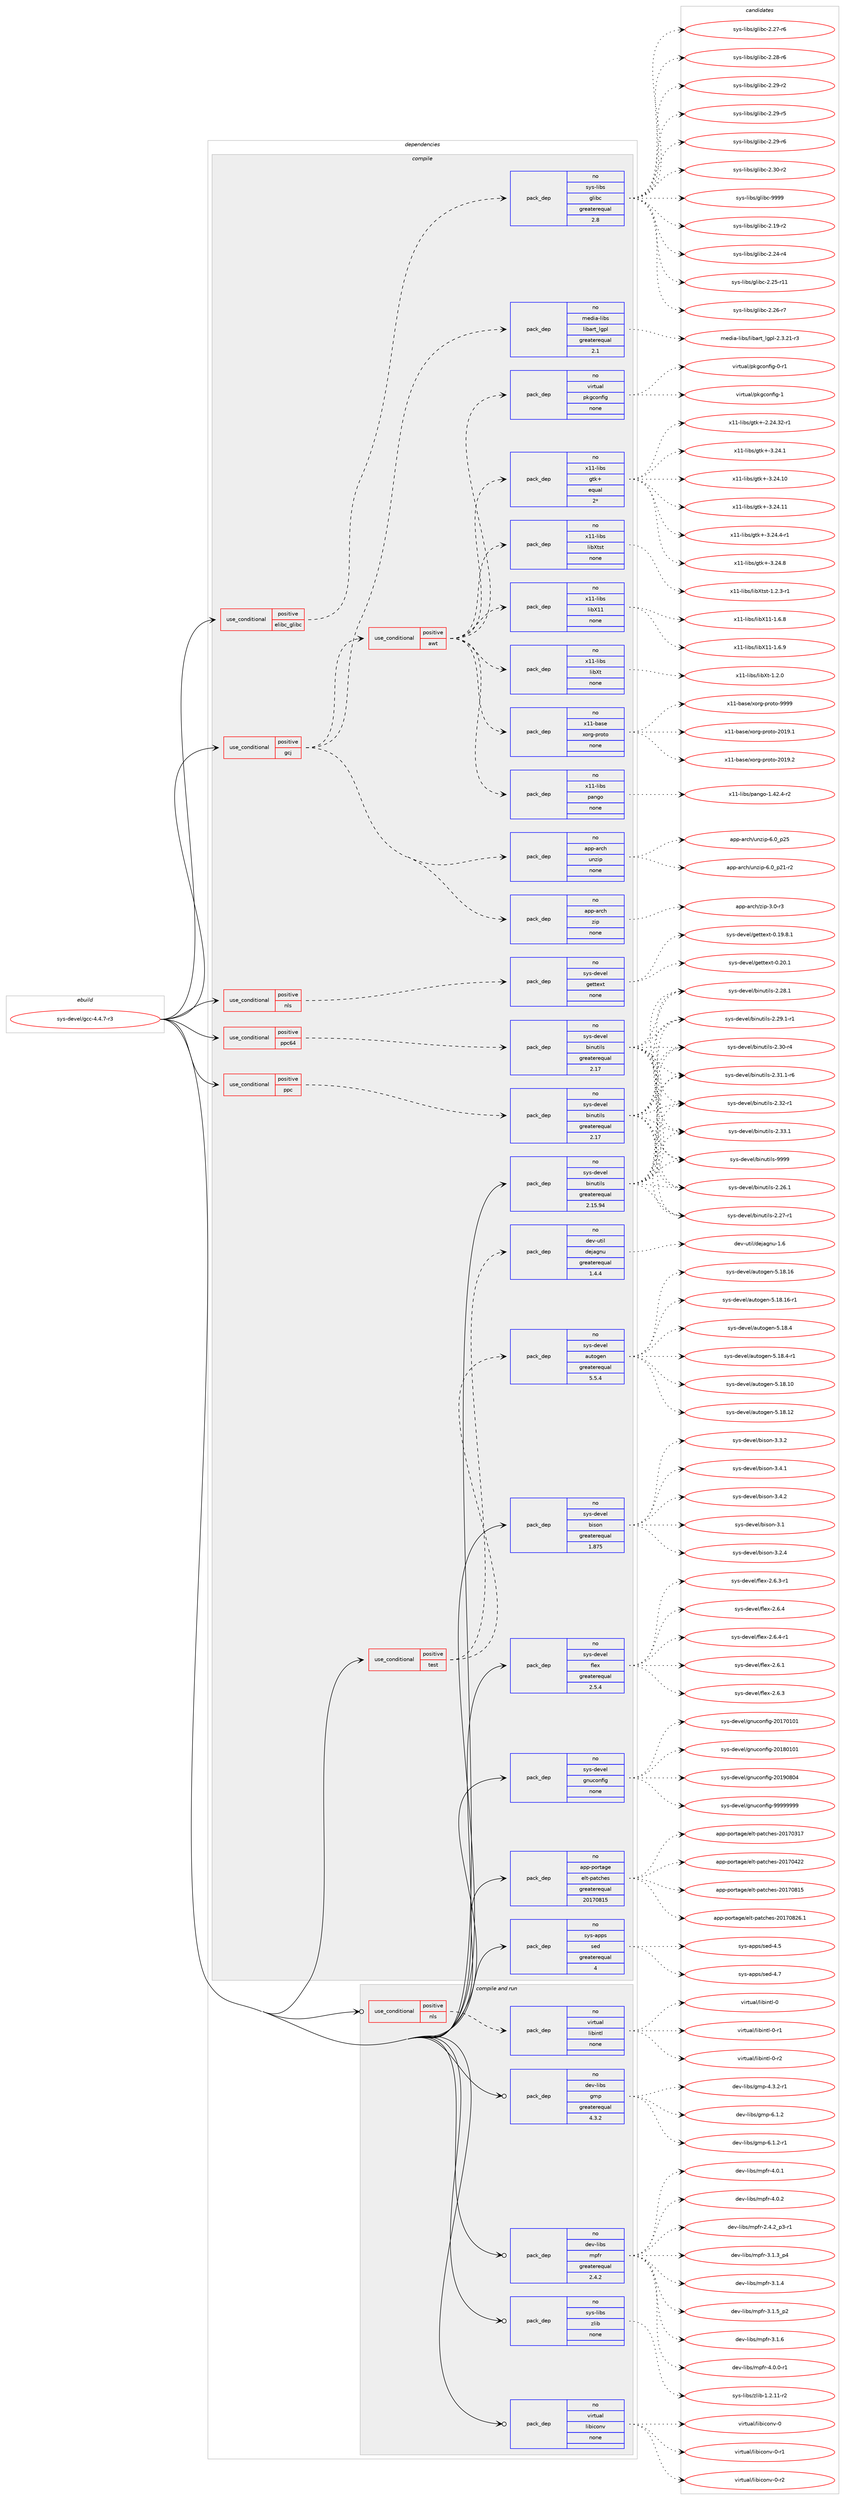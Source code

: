 digraph prolog {

# *************
# Graph options
# *************

newrank=true;
concentrate=true;
compound=true;
graph [rankdir=LR,fontname=Helvetica,fontsize=10,ranksep=1.5];#, ranksep=2.5, nodesep=0.2];
edge  [arrowhead=vee];
node  [fontname=Helvetica,fontsize=10];

# **********
# The ebuild
# **********

subgraph cluster_leftcol {
color=gray;
rank=same;
label=<<i>ebuild</i>>;
id [label="sys-devel/gcc-4.4.7-r3", color=red, width=4, href="../sys-devel/gcc-4.4.7-r3.svg"];
}

# ****************
# The dependencies
# ****************

subgraph cluster_midcol {
color=gray;
label=<<i>dependencies</i>>;
subgraph cluster_compile {
fillcolor="#eeeeee";
style=filled;
label=<<i>compile</i>>;
subgraph cond213757 {
dependency889103 [label=<<TABLE BORDER="0" CELLBORDER="1" CELLSPACING="0" CELLPADDING="4"><TR><TD ROWSPAN="3" CELLPADDING="10">use_conditional</TD></TR><TR><TD>positive</TD></TR><TR><TD>elibc_glibc</TD></TR></TABLE>>, shape=none, color=red];
subgraph pack659785 {
dependency889104 [label=<<TABLE BORDER="0" CELLBORDER="1" CELLSPACING="0" CELLPADDING="4" WIDTH="220"><TR><TD ROWSPAN="6" CELLPADDING="30">pack_dep</TD></TR><TR><TD WIDTH="110">no</TD></TR><TR><TD>sys-libs</TD></TR><TR><TD>glibc</TD></TR><TR><TD>greaterequal</TD></TR><TR><TD>2.8</TD></TR></TABLE>>, shape=none, color=blue];
}
dependency889103:e -> dependency889104:w [weight=20,style="dashed",arrowhead="vee"];
}
id:e -> dependency889103:w [weight=20,style="solid",arrowhead="vee"];
subgraph cond213758 {
dependency889105 [label=<<TABLE BORDER="0" CELLBORDER="1" CELLSPACING="0" CELLPADDING="4"><TR><TD ROWSPAN="3" CELLPADDING="10">use_conditional</TD></TR><TR><TD>positive</TD></TR><TR><TD>gcj</TD></TR></TABLE>>, shape=none, color=red];
subgraph cond213759 {
dependency889106 [label=<<TABLE BORDER="0" CELLBORDER="1" CELLSPACING="0" CELLPADDING="4"><TR><TD ROWSPAN="3" CELLPADDING="10">use_conditional</TD></TR><TR><TD>positive</TD></TR><TR><TD>awt</TD></TR></TABLE>>, shape=none, color=red];
subgraph pack659786 {
dependency889107 [label=<<TABLE BORDER="0" CELLBORDER="1" CELLSPACING="0" CELLPADDING="4" WIDTH="220"><TR><TD ROWSPAN="6" CELLPADDING="30">pack_dep</TD></TR><TR><TD WIDTH="110">no</TD></TR><TR><TD>x11-base</TD></TR><TR><TD>xorg-proto</TD></TR><TR><TD>none</TD></TR><TR><TD></TD></TR></TABLE>>, shape=none, color=blue];
}
dependency889106:e -> dependency889107:w [weight=20,style="dashed",arrowhead="vee"];
subgraph pack659787 {
dependency889108 [label=<<TABLE BORDER="0" CELLBORDER="1" CELLSPACING="0" CELLPADDING="4" WIDTH="220"><TR><TD ROWSPAN="6" CELLPADDING="30">pack_dep</TD></TR><TR><TD WIDTH="110">no</TD></TR><TR><TD>x11-libs</TD></TR><TR><TD>libXt</TD></TR><TR><TD>none</TD></TR><TR><TD></TD></TR></TABLE>>, shape=none, color=blue];
}
dependency889106:e -> dependency889108:w [weight=20,style="dashed",arrowhead="vee"];
subgraph pack659788 {
dependency889109 [label=<<TABLE BORDER="0" CELLBORDER="1" CELLSPACING="0" CELLPADDING="4" WIDTH="220"><TR><TD ROWSPAN="6" CELLPADDING="30">pack_dep</TD></TR><TR><TD WIDTH="110">no</TD></TR><TR><TD>x11-libs</TD></TR><TR><TD>libX11</TD></TR><TR><TD>none</TD></TR><TR><TD></TD></TR></TABLE>>, shape=none, color=blue];
}
dependency889106:e -> dependency889109:w [weight=20,style="dashed",arrowhead="vee"];
subgraph pack659789 {
dependency889110 [label=<<TABLE BORDER="0" CELLBORDER="1" CELLSPACING="0" CELLPADDING="4" WIDTH="220"><TR><TD ROWSPAN="6" CELLPADDING="30">pack_dep</TD></TR><TR><TD WIDTH="110">no</TD></TR><TR><TD>x11-libs</TD></TR><TR><TD>libXtst</TD></TR><TR><TD>none</TD></TR><TR><TD></TD></TR></TABLE>>, shape=none, color=blue];
}
dependency889106:e -> dependency889110:w [weight=20,style="dashed",arrowhead="vee"];
subgraph pack659790 {
dependency889111 [label=<<TABLE BORDER="0" CELLBORDER="1" CELLSPACING="0" CELLPADDING="4" WIDTH="220"><TR><TD ROWSPAN="6" CELLPADDING="30">pack_dep</TD></TR><TR><TD WIDTH="110">no</TD></TR><TR><TD>x11-libs</TD></TR><TR><TD>gtk+</TD></TR><TR><TD>equal</TD></TR><TR><TD>2*</TD></TR></TABLE>>, shape=none, color=blue];
}
dependency889106:e -> dependency889111:w [weight=20,style="dashed",arrowhead="vee"];
subgraph pack659791 {
dependency889112 [label=<<TABLE BORDER="0" CELLBORDER="1" CELLSPACING="0" CELLPADDING="4" WIDTH="220"><TR><TD ROWSPAN="6" CELLPADDING="30">pack_dep</TD></TR><TR><TD WIDTH="110">no</TD></TR><TR><TD>virtual</TD></TR><TR><TD>pkgconfig</TD></TR><TR><TD>none</TD></TR><TR><TD></TD></TR></TABLE>>, shape=none, color=blue];
}
dependency889106:e -> dependency889112:w [weight=20,style="dashed",arrowhead="vee"];
subgraph pack659792 {
dependency889113 [label=<<TABLE BORDER="0" CELLBORDER="1" CELLSPACING="0" CELLPADDING="4" WIDTH="220"><TR><TD ROWSPAN="6" CELLPADDING="30">pack_dep</TD></TR><TR><TD WIDTH="110">no</TD></TR><TR><TD>x11-libs</TD></TR><TR><TD>pango</TD></TR><TR><TD>none</TD></TR><TR><TD></TD></TR></TABLE>>, shape=none, color=blue];
}
dependency889106:e -> dependency889113:w [weight=20,style="dashed",arrowhead="vee"];
}
dependency889105:e -> dependency889106:w [weight=20,style="dashed",arrowhead="vee"];
subgraph pack659793 {
dependency889114 [label=<<TABLE BORDER="0" CELLBORDER="1" CELLSPACING="0" CELLPADDING="4" WIDTH="220"><TR><TD ROWSPAN="6" CELLPADDING="30">pack_dep</TD></TR><TR><TD WIDTH="110">no</TD></TR><TR><TD>media-libs</TD></TR><TR><TD>libart_lgpl</TD></TR><TR><TD>greaterequal</TD></TR><TR><TD>2.1</TD></TR></TABLE>>, shape=none, color=blue];
}
dependency889105:e -> dependency889114:w [weight=20,style="dashed",arrowhead="vee"];
subgraph pack659794 {
dependency889115 [label=<<TABLE BORDER="0" CELLBORDER="1" CELLSPACING="0" CELLPADDING="4" WIDTH="220"><TR><TD ROWSPAN="6" CELLPADDING="30">pack_dep</TD></TR><TR><TD WIDTH="110">no</TD></TR><TR><TD>app-arch</TD></TR><TR><TD>zip</TD></TR><TR><TD>none</TD></TR><TR><TD></TD></TR></TABLE>>, shape=none, color=blue];
}
dependency889105:e -> dependency889115:w [weight=20,style="dashed",arrowhead="vee"];
subgraph pack659795 {
dependency889116 [label=<<TABLE BORDER="0" CELLBORDER="1" CELLSPACING="0" CELLPADDING="4" WIDTH="220"><TR><TD ROWSPAN="6" CELLPADDING="30">pack_dep</TD></TR><TR><TD WIDTH="110">no</TD></TR><TR><TD>app-arch</TD></TR><TR><TD>unzip</TD></TR><TR><TD>none</TD></TR><TR><TD></TD></TR></TABLE>>, shape=none, color=blue];
}
dependency889105:e -> dependency889116:w [weight=20,style="dashed",arrowhead="vee"];
}
id:e -> dependency889105:w [weight=20,style="solid",arrowhead="vee"];
subgraph cond213760 {
dependency889117 [label=<<TABLE BORDER="0" CELLBORDER="1" CELLSPACING="0" CELLPADDING="4"><TR><TD ROWSPAN="3" CELLPADDING="10">use_conditional</TD></TR><TR><TD>positive</TD></TR><TR><TD>nls</TD></TR></TABLE>>, shape=none, color=red];
subgraph pack659796 {
dependency889118 [label=<<TABLE BORDER="0" CELLBORDER="1" CELLSPACING="0" CELLPADDING="4" WIDTH="220"><TR><TD ROWSPAN="6" CELLPADDING="30">pack_dep</TD></TR><TR><TD WIDTH="110">no</TD></TR><TR><TD>sys-devel</TD></TR><TR><TD>gettext</TD></TR><TR><TD>none</TD></TR><TR><TD></TD></TR></TABLE>>, shape=none, color=blue];
}
dependency889117:e -> dependency889118:w [weight=20,style="dashed",arrowhead="vee"];
}
id:e -> dependency889117:w [weight=20,style="solid",arrowhead="vee"];
subgraph cond213761 {
dependency889119 [label=<<TABLE BORDER="0" CELLBORDER="1" CELLSPACING="0" CELLPADDING="4"><TR><TD ROWSPAN="3" CELLPADDING="10">use_conditional</TD></TR><TR><TD>positive</TD></TR><TR><TD>ppc</TD></TR></TABLE>>, shape=none, color=red];
subgraph pack659797 {
dependency889120 [label=<<TABLE BORDER="0" CELLBORDER="1" CELLSPACING="0" CELLPADDING="4" WIDTH="220"><TR><TD ROWSPAN="6" CELLPADDING="30">pack_dep</TD></TR><TR><TD WIDTH="110">no</TD></TR><TR><TD>sys-devel</TD></TR><TR><TD>binutils</TD></TR><TR><TD>greaterequal</TD></TR><TR><TD>2.17</TD></TR></TABLE>>, shape=none, color=blue];
}
dependency889119:e -> dependency889120:w [weight=20,style="dashed",arrowhead="vee"];
}
id:e -> dependency889119:w [weight=20,style="solid",arrowhead="vee"];
subgraph cond213762 {
dependency889121 [label=<<TABLE BORDER="0" CELLBORDER="1" CELLSPACING="0" CELLPADDING="4"><TR><TD ROWSPAN="3" CELLPADDING="10">use_conditional</TD></TR><TR><TD>positive</TD></TR><TR><TD>ppc64</TD></TR></TABLE>>, shape=none, color=red];
subgraph pack659798 {
dependency889122 [label=<<TABLE BORDER="0" CELLBORDER="1" CELLSPACING="0" CELLPADDING="4" WIDTH="220"><TR><TD ROWSPAN="6" CELLPADDING="30">pack_dep</TD></TR><TR><TD WIDTH="110">no</TD></TR><TR><TD>sys-devel</TD></TR><TR><TD>binutils</TD></TR><TR><TD>greaterequal</TD></TR><TR><TD>2.17</TD></TR></TABLE>>, shape=none, color=blue];
}
dependency889121:e -> dependency889122:w [weight=20,style="dashed",arrowhead="vee"];
}
id:e -> dependency889121:w [weight=20,style="solid",arrowhead="vee"];
subgraph cond213763 {
dependency889123 [label=<<TABLE BORDER="0" CELLBORDER="1" CELLSPACING="0" CELLPADDING="4"><TR><TD ROWSPAN="3" CELLPADDING="10">use_conditional</TD></TR><TR><TD>positive</TD></TR><TR><TD>test</TD></TR></TABLE>>, shape=none, color=red];
subgraph pack659799 {
dependency889124 [label=<<TABLE BORDER="0" CELLBORDER="1" CELLSPACING="0" CELLPADDING="4" WIDTH="220"><TR><TD ROWSPAN="6" CELLPADDING="30">pack_dep</TD></TR><TR><TD WIDTH="110">no</TD></TR><TR><TD>dev-util</TD></TR><TR><TD>dejagnu</TD></TR><TR><TD>greaterequal</TD></TR><TR><TD>1.4.4</TD></TR></TABLE>>, shape=none, color=blue];
}
dependency889123:e -> dependency889124:w [weight=20,style="dashed",arrowhead="vee"];
subgraph pack659800 {
dependency889125 [label=<<TABLE BORDER="0" CELLBORDER="1" CELLSPACING="0" CELLPADDING="4" WIDTH="220"><TR><TD ROWSPAN="6" CELLPADDING="30">pack_dep</TD></TR><TR><TD WIDTH="110">no</TD></TR><TR><TD>sys-devel</TD></TR><TR><TD>autogen</TD></TR><TR><TD>greaterequal</TD></TR><TR><TD>5.5.4</TD></TR></TABLE>>, shape=none, color=blue];
}
dependency889123:e -> dependency889125:w [weight=20,style="dashed",arrowhead="vee"];
}
id:e -> dependency889123:w [weight=20,style="solid",arrowhead="vee"];
subgraph pack659801 {
dependency889126 [label=<<TABLE BORDER="0" CELLBORDER="1" CELLSPACING="0" CELLPADDING="4" WIDTH="220"><TR><TD ROWSPAN="6" CELLPADDING="30">pack_dep</TD></TR><TR><TD WIDTH="110">no</TD></TR><TR><TD>app-portage</TD></TR><TR><TD>elt-patches</TD></TR><TR><TD>greaterequal</TD></TR><TR><TD>20170815</TD></TR></TABLE>>, shape=none, color=blue];
}
id:e -> dependency889126:w [weight=20,style="solid",arrowhead="vee"];
subgraph pack659802 {
dependency889127 [label=<<TABLE BORDER="0" CELLBORDER="1" CELLSPACING="0" CELLPADDING="4" WIDTH="220"><TR><TD ROWSPAN="6" CELLPADDING="30">pack_dep</TD></TR><TR><TD WIDTH="110">no</TD></TR><TR><TD>sys-apps</TD></TR><TR><TD>sed</TD></TR><TR><TD>greaterequal</TD></TR><TR><TD>4</TD></TR></TABLE>>, shape=none, color=blue];
}
id:e -> dependency889127:w [weight=20,style="solid",arrowhead="vee"];
subgraph pack659803 {
dependency889128 [label=<<TABLE BORDER="0" CELLBORDER="1" CELLSPACING="0" CELLPADDING="4" WIDTH="220"><TR><TD ROWSPAN="6" CELLPADDING="30">pack_dep</TD></TR><TR><TD WIDTH="110">no</TD></TR><TR><TD>sys-devel</TD></TR><TR><TD>binutils</TD></TR><TR><TD>greaterequal</TD></TR><TR><TD>2.15.94</TD></TR></TABLE>>, shape=none, color=blue];
}
id:e -> dependency889128:w [weight=20,style="solid",arrowhead="vee"];
subgraph pack659804 {
dependency889129 [label=<<TABLE BORDER="0" CELLBORDER="1" CELLSPACING="0" CELLPADDING="4" WIDTH="220"><TR><TD ROWSPAN="6" CELLPADDING="30">pack_dep</TD></TR><TR><TD WIDTH="110">no</TD></TR><TR><TD>sys-devel</TD></TR><TR><TD>bison</TD></TR><TR><TD>greaterequal</TD></TR><TR><TD>1.875</TD></TR></TABLE>>, shape=none, color=blue];
}
id:e -> dependency889129:w [weight=20,style="solid",arrowhead="vee"];
subgraph pack659805 {
dependency889130 [label=<<TABLE BORDER="0" CELLBORDER="1" CELLSPACING="0" CELLPADDING="4" WIDTH="220"><TR><TD ROWSPAN="6" CELLPADDING="30">pack_dep</TD></TR><TR><TD WIDTH="110">no</TD></TR><TR><TD>sys-devel</TD></TR><TR><TD>flex</TD></TR><TR><TD>greaterequal</TD></TR><TR><TD>2.5.4</TD></TR></TABLE>>, shape=none, color=blue];
}
id:e -> dependency889130:w [weight=20,style="solid",arrowhead="vee"];
subgraph pack659806 {
dependency889131 [label=<<TABLE BORDER="0" CELLBORDER="1" CELLSPACING="0" CELLPADDING="4" WIDTH="220"><TR><TD ROWSPAN="6" CELLPADDING="30">pack_dep</TD></TR><TR><TD WIDTH="110">no</TD></TR><TR><TD>sys-devel</TD></TR><TR><TD>gnuconfig</TD></TR><TR><TD>none</TD></TR><TR><TD></TD></TR></TABLE>>, shape=none, color=blue];
}
id:e -> dependency889131:w [weight=20,style="solid",arrowhead="vee"];
}
subgraph cluster_compileandrun {
fillcolor="#eeeeee";
style=filled;
label=<<i>compile and run</i>>;
subgraph cond213764 {
dependency889132 [label=<<TABLE BORDER="0" CELLBORDER="1" CELLSPACING="0" CELLPADDING="4"><TR><TD ROWSPAN="3" CELLPADDING="10">use_conditional</TD></TR><TR><TD>positive</TD></TR><TR><TD>nls</TD></TR></TABLE>>, shape=none, color=red];
subgraph pack659807 {
dependency889133 [label=<<TABLE BORDER="0" CELLBORDER="1" CELLSPACING="0" CELLPADDING="4" WIDTH="220"><TR><TD ROWSPAN="6" CELLPADDING="30">pack_dep</TD></TR><TR><TD WIDTH="110">no</TD></TR><TR><TD>virtual</TD></TR><TR><TD>libintl</TD></TR><TR><TD>none</TD></TR><TR><TD></TD></TR></TABLE>>, shape=none, color=blue];
}
dependency889132:e -> dependency889133:w [weight=20,style="dashed",arrowhead="vee"];
}
id:e -> dependency889132:w [weight=20,style="solid",arrowhead="odotvee"];
subgraph pack659808 {
dependency889134 [label=<<TABLE BORDER="0" CELLBORDER="1" CELLSPACING="0" CELLPADDING="4" WIDTH="220"><TR><TD ROWSPAN="6" CELLPADDING="30">pack_dep</TD></TR><TR><TD WIDTH="110">no</TD></TR><TR><TD>dev-libs</TD></TR><TR><TD>gmp</TD></TR><TR><TD>greaterequal</TD></TR><TR><TD>4.3.2</TD></TR></TABLE>>, shape=none, color=blue];
}
id:e -> dependency889134:w [weight=20,style="solid",arrowhead="odotvee"];
subgraph pack659809 {
dependency889135 [label=<<TABLE BORDER="0" CELLBORDER="1" CELLSPACING="0" CELLPADDING="4" WIDTH="220"><TR><TD ROWSPAN="6" CELLPADDING="30">pack_dep</TD></TR><TR><TD WIDTH="110">no</TD></TR><TR><TD>dev-libs</TD></TR><TR><TD>mpfr</TD></TR><TR><TD>greaterequal</TD></TR><TR><TD>2.4.2</TD></TR></TABLE>>, shape=none, color=blue];
}
id:e -> dependency889135:w [weight=20,style="solid",arrowhead="odotvee"];
subgraph pack659810 {
dependency889136 [label=<<TABLE BORDER="0" CELLBORDER="1" CELLSPACING="0" CELLPADDING="4" WIDTH="220"><TR><TD ROWSPAN="6" CELLPADDING="30">pack_dep</TD></TR><TR><TD WIDTH="110">no</TD></TR><TR><TD>sys-libs</TD></TR><TR><TD>zlib</TD></TR><TR><TD>none</TD></TR><TR><TD></TD></TR></TABLE>>, shape=none, color=blue];
}
id:e -> dependency889136:w [weight=20,style="solid",arrowhead="odotvee"];
subgraph pack659811 {
dependency889137 [label=<<TABLE BORDER="0" CELLBORDER="1" CELLSPACING="0" CELLPADDING="4" WIDTH="220"><TR><TD ROWSPAN="6" CELLPADDING="30">pack_dep</TD></TR><TR><TD WIDTH="110">no</TD></TR><TR><TD>virtual</TD></TR><TR><TD>libiconv</TD></TR><TR><TD>none</TD></TR><TR><TD></TD></TR></TABLE>>, shape=none, color=blue];
}
id:e -> dependency889137:w [weight=20,style="solid",arrowhead="odotvee"];
}
subgraph cluster_run {
fillcolor="#eeeeee";
style=filled;
label=<<i>run</i>>;
}
}

# **************
# The candidates
# **************

subgraph cluster_choices {
rank=same;
color=gray;
label=<<i>candidates</i>>;

subgraph choice659785 {
color=black;
nodesep=1;
choice115121115451081059811547103108105989945504649574511450 [label="sys-libs/glibc-2.19-r2", color=red, width=4,href="../sys-libs/glibc-2.19-r2.svg"];
choice115121115451081059811547103108105989945504650524511452 [label="sys-libs/glibc-2.24-r4", color=red, width=4,href="../sys-libs/glibc-2.24-r4.svg"];
choice11512111545108105981154710310810598994550465053451144949 [label="sys-libs/glibc-2.25-r11", color=red, width=4,href="../sys-libs/glibc-2.25-r11.svg"];
choice115121115451081059811547103108105989945504650544511455 [label="sys-libs/glibc-2.26-r7", color=red, width=4,href="../sys-libs/glibc-2.26-r7.svg"];
choice115121115451081059811547103108105989945504650554511454 [label="sys-libs/glibc-2.27-r6", color=red, width=4,href="../sys-libs/glibc-2.27-r6.svg"];
choice115121115451081059811547103108105989945504650564511454 [label="sys-libs/glibc-2.28-r6", color=red, width=4,href="../sys-libs/glibc-2.28-r6.svg"];
choice115121115451081059811547103108105989945504650574511450 [label="sys-libs/glibc-2.29-r2", color=red, width=4,href="../sys-libs/glibc-2.29-r2.svg"];
choice115121115451081059811547103108105989945504650574511453 [label="sys-libs/glibc-2.29-r5", color=red, width=4,href="../sys-libs/glibc-2.29-r5.svg"];
choice115121115451081059811547103108105989945504650574511454 [label="sys-libs/glibc-2.29-r6", color=red, width=4,href="../sys-libs/glibc-2.29-r6.svg"];
choice115121115451081059811547103108105989945504651484511450 [label="sys-libs/glibc-2.30-r2", color=red, width=4,href="../sys-libs/glibc-2.30-r2.svg"];
choice11512111545108105981154710310810598994557575757 [label="sys-libs/glibc-9999", color=red, width=4,href="../sys-libs/glibc-9999.svg"];
dependency889104:e -> choice115121115451081059811547103108105989945504649574511450:w [style=dotted,weight="100"];
dependency889104:e -> choice115121115451081059811547103108105989945504650524511452:w [style=dotted,weight="100"];
dependency889104:e -> choice11512111545108105981154710310810598994550465053451144949:w [style=dotted,weight="100"];
dependency889104:e -> choice115121115451081059811547103108105989945504650544511455:w [style=dotted,weight="100"];
dependency889104:e -> choice115121115451081059811547103108105989945504650554511454:w [style=dotted,weight="100"];
dependency889104:e -> choice115121115451081059811547103108105989945504650564511454:w [style=dotted,weight="100"];
dependency889104:e -> choice115121115451081059811547103108105989945504650574511450:w [style=dotted,weight="100"];
dependency889104:e -> choice115121115451081059811547103108105989945504650574511453:w [style=dotted,weight="100"];
dependency889104:e -> choice115121115451081059811547103108105989945504650574511454:w [style=dotted,weight="100"];
dependency889104:e -> choice115121115451081059811547103108105989945504651484511450:w [style=dotted,weight="100"];
dependency889104:e -> choice11512111545108105981154710310810598994557575757:w [style=dotted,weight="100"];
}
subgraph choice659786 {
color=black;
nodesep=1;
choice1204949459897115101471201111141034511211411111611145504849574649 [label="x11-base/xorg-proto-2019.1", color=red, width=4,href="../x11-base/xorg-proto-2019.1.svg"];
choice1204949459897115101471201111141034511211411111611145504849574650 [label="x11-base/xorg-proto-2019.2", color=red, width=4,href="../x11-base/xorg-proto-2019.2.svg"];
choice120494945989711510147120111114103451121141111161114557575757 [label="x11-base/xorg-proto-9999", color=red, width=4,href="../x11-base/xorg-proto-9999.svg"];
dependency889107:e -> choice1204949459897115101471201111141034511211411111611145504849574649:w [style=dotted,weight="100"];
dependency889107:e -> choice1204949459897115101471201111141034511211411111611145504849574650:w [style=dotted,weight="100"];
dependency889107:e -> choice120494945989711510147120111114103451121141111161114557575757:w [style=dotted,weight="100"];
}
subgraph choice659787 {
color=black;
nodesep=1;
choice12049494510810598115471081059888116454946504648 [label="x11-libs/libXt-1.2.0", color=red, width=4,href="../x11-libs/libXt-1.2.0.svg"];
dependency889108:e -> choice12049494510810598115471081059888116454946504648:w [style=dotted,weight="100"];
}
subgraph choice659788 {
color=black;
nodesep=1;
choice120494945108105981154710810598884949454946544656 [label="x11-libs/libX11-1.6.8", color=red, width=4,href="../x11-libs/libX11-1.6.8.svg"];
choice120494945108105981154710810598884949454946544657 [label="x11-libs/libX11-1.6.9", color=red, width=4,href="../x11-libs/libX11-1.6.9.svg"];
dependency889109:e -> choice120494945108105981154710810598884949454946544656:w [style=dotted,weight="100"];
dependency889109:e -> choice120494945108105981154710810598884949454946544657:w [style=dotted,weight="100"];
}
subgraph choice659789 {
color=black;
nodesep=1;
choice120494945108105981154710810598881161151164549465046514511449 [label="x11-libs/libXtst-1.2.3-r1", color=red, width=4,href="../x11-libs/libXtst-1.2.3-r1.svg"];
dependency889110:e -> choice120494945108105981154710810598881161151164549465046514511449:w [style=dotted,weight="100"];
}
subgraph choice659790 {
color=black;
nodesep=1;
choice12049494510810598115471031161074345504650524651504511449 [label="x11-libs/gtk+-2.24.32-r1", color=red, width=4,href="../x11-libs/gtk+-2.24.32-r1.svg"];
choice12049494510810598115471031161074345514650524649 [label="x11-libs/gtk+-3.24.1", color=red, width=4,href="../x11-libs/gtk+-3.24.1.svg"];
choice1204949451081059811547103116107434551465052464948 [label="x11-libs/gtk+-3.24.10", color=red, width=4,href="../x11-libs/gtk+-3.24.10.svg"];
choice1204949451081059811547103116107434551465052464949 [label="x11-libs/gtk+-3.24.11", color=red, width=4,href="../x11-libs/gtk+-3.24.11.svg"];
choice120494945108105981154710311610743455146505246524511449 [label="x11-libs/gtk+-3.24.4-r1", color=red, width=4,href="../x11-libs/gtk+-3.24.4-r1.svg"];
choice12049494510810598115471031161074345514650524656 [label="x11-libs/gtk+-3.24.8", color=red, width=4,href="../x11-libs/gtk+-3.24.8.svg"];
dependency889111:e -> choice12049494510810598115471031161074345504650524651504511449:w [style=dotted,weight="100"];
dependency889111:e -> choice12049494510810598115471031161074345514650524649:w [style=dotted,weight="100"];
dependency889111:e -> choice1204949451081059811547103116107434551465052464948:w [style=dotted,weight="100"];
dependency889111:e -> choice1204949451081059811547103116107434551465052464949:w [style=dotted,weight="100"];
dependency889111:e -> choice120494945108105981154710311610743455146505246524511449:w [style=dotted,weight="100"];
dependency889111:e -> choice12049494510810598115471031161074345514650524656:w [style=dotted,weight="100"];
}
subgraph choice659791 {
color=black;
nodesep=1;
choice11810511411611797108471121071039911111010210510345484511449 [label="virtual/pkgconfig-0-r1", color=red, width=4,href="../virtual/pkgconfig-0-r1.svg"];
choice1181051141161179710847112107103991111101021051034549 [label="virtual/pkgconfig-1", color=red, width=4,href="../virtual/pkgconfig-1.svg"];
dependency889112:e -> choice11810511411611797108471121071039911111010210510345484511449:w [style=dotted,weight="100"];
dependency889112:e -> choice1181051141161179710847112107103991111101021051034549:w [style=dotted,weight="100"];
}
subgraph choice659792 {
color=black;
nodesep=1;
choice120494945108105981154711297110103111454946525046524511450 [label="x11-libs/pango-1.42.4-r2", color=red, width=4,href="../x11-libs/pango-1.42.4-r2.svg"];
dependency889113:e -> choice120494945108105981154711297110103111454946525046524511450:w [style=dotted,weight="100"];
}
subgraph choice659793 {
color=black;
nodesep=1;
choice10910110010597451081059811547108105989711411695108103112108455046514650494511451 [label="media-libs/libart_lgpl-2.3.21-r3", color=red, width=4,href="../media-libs/libart_lgpl-2.3.21-r3.svg"];
dependency889114:e -> choice10910110010597451081059811547108105989711411695108103112108455046514650494511451:w [style=dotted,weight="100"];
}
subgraph choice659794 {
color=black;
nodesep=1;
choice9711211245971149910447122105112455146484511451 [label="app-arch/zip-3.0-r3", color=red, width=4,href="../app-arch/zip-3.0-r3.svg"];
dependency889115:e -> choice9711211245971149910447122105112455146484511451:w [style=dotted,weight="100"];
}
subgraph choice659795 {
color=black;
nodesep=1;
choice9711211245971149910447117110122105112455446489511250494511450 [label="app-arch/unzip-6.0_p21-r2", color=red, width=4,href="../app-arch/unzip-6.0_p21-r2.svg"];
choice971121124597114991044711711012210511245544648951125053 [label="app-arch/unzip-6.0_p25", color=red, width=4,href="../app-arch/unzip-6.0_p25.svg"];
dependency889116:e -> choice9711211245971149910447117110122105112455446489511250494511450:w [style=dotted,weight="100"];
dependency889116:e -> choice971121124597114991044711711012210511245544648951125053:w [style=dotted,weight="100"];
}
subgraph choice659796 {
color=black;
nodesep=1;
choice1151211154510010111810110847103101116116101120116454846495746564649 [label="sys-devel/gettext-0.19.8.1", color=red, width=4,href="../sys-devel/gettext-0.19.8.1.svg"];
choice115121115451001011181011084710310111611610112011645484650484649 [label="sys-devel/gettext-0.20.1", color=red, width=4,href="../sys-devel/gettext-0.20.1.svg"];
dependency889118:e -> choice1151211154510010111810110847103101116116101120116454846495746564649:w [style=dotted,weight="100"];
dependency889118:e -> choice115121115451001011181011084710310111611610112011645484650484649:w [style=dotted,weight="100"];
}
subgraph choice659797 {
color=black;
nodesep=1;
choice11512111545100101118101108479810511011711610510811545504650544649 [label="sys-devel/binutils-2.26.1", color=red, width=4,href="../sys-devel/binutils-2.26.1.svg"];
choice11512111545100101118101108479810511011711610510811545504650554511449 [label="sys-devel/binutils-2.27-r1", color=red, width=4,href="../sys-devel/binutils-2.27-r1.svg"];
choice11512111545100101118101108479810511011711610510811545504650564649 [label="sys-devel/binutils-2.28.1", color=red, width=4,href="../sys-devel/binutils-2.28.1.svg"];
choice115121115451001011181011084798105110117116105108115455046505746494511449 [label="sys-devel/binutils-2.29.1-r1", color=red, width=4,href="../sys-devel/binutils-2.29.1-r1.svg"];
choice11512111545100101118101108479810511011711610510811545504651484511452 [label="sys-devel/binutils-2.30-r4", color=red, width=4,href="../sys-devel/binutils-2.30-r4.svg"];
choice115121115451001011181011084798105110117116105108115455046514946494511454 [label="sys-devel/binutils-2.31.1-r6", color=red, width=4,href="../sys-devel/binutils-2.31.1-r6.svg"];
choice11512111545100101118101108479810511011711610510811545504651504511449 [label="sys-devel/binutils-2.32-r1", color=red, width=4,href="../sys-devel/binutils-2.32-r1.svg"];
choice11512111545100101118101108479810511011711610510811545504651514649 [label="sys-devel/binutils-2.33.1", color=red, width=4,href="../sys-devel/binutils-2.33.1.svg"];
choice1151211154510010111810110847981051101171161051081154557575757 [label="sys-devel/binutils-9999", color=red, width=4,href="../sys-devel/binutils-9999.svg"];
dependency889120:e -> choice11512111545100101118101108479810511011711610510811545504650544649:w [style=dotted,weight="100"];
dependency889120:e -> choice11512111545100101118101108479810511011711610510811545504650554511449:w [style=dotted,weight="100"];
dependency889120:e -> choice11512111545100101118101108479810511011711610510811545504650564649:w [style=dotted,weight="100"];
dependency889120:e -> choice115121115451001011181011084798105110117116105108115455046505746494511449:w [style=dotted,weight="100"];
dependency889120:e -> choice11512111545100101118101108479810511011711610510811545504651484511452:w [style=dotted,weight="100"];
dependency889120:e -> choice115121115451001011181011084798105110117116105108115455046514946494511454:w [style=dotted,weight="100"];
dependency889120:e -> choice11512111545100101118101108479810511011711610510811545504651504511449:w [style=dotted,weight="100"];
dependency889120:e -> choice11512111545100101118101108479810511011711610510811545504651514649:w [style=dotted,weight="100"];
dependency889120:e -> choice1151211154510010111810110847981051101171161051081154557575757:w [style=dotted,weight="100"];
}
subgraph choice659798 {
color=black;
nodesep=1;
choice11512111545100101118101108479810511011711610510811545504650544649 [label="sys-devel/binutils-2.26.1", color=red, width=4,href="../sys-devel/binutils-2.26.1.svg"];
choice11512111545100101118101108479810511011711610510811545504650554511449 [label="sys-devel/binutils-2.27-r1", color=red, width=4,href="../sys-devel/binutils-2.27-r1.svg"];
choice11512111545100101118101108479810511011711610510811545504650564649 [label="sys-devel/binutils-2.28.1", color=red, width=4,href="../sys-devel/binutils-2.28.1.svg"];
choice115121115451001011181011084798105110117116105108115455046505746494511449 [label="sys-devel/binutils-2.29.1-r1", color=red, width=4,href="../sys-devel/binutils-2.29.1-r1.svg"];
choice11512111545100101118101108479810511011711610510811545504651484511452 [label="sys-devel/binutils-2.30-r4", color=red, width=4,href="../sys-devel/binutils-2.30-r4.svg"];
choice115121115451001011181011084798105110117116105108115455046514946494511454 [label="sys-devel/binutils-2.31.1-r6", color=red, width=4,href="../sys-devel/binutils-2.31.1-r6.svg"];
choice11512111545100101118101108479810511011711610510811545504651504511449 [label="sys-devel/binutils-2.32-r1", color=red, width=4,href="../sys-devel/binutils-2.32-r1.svg"];
choice11512111545100101118101108479810511011711610510811545504651514649 [label="sys-devel/binutils-2.33.1", color=red, width=4,href="../sys-devel/binutils-2.33.1.svg"];
choice1151211154510010111810110847981051101171161051081154557575757 [label="sys-devel/binutils-9999", color=red, width=4,href="../sys-devel/binutils-9999.svg"];
dependency889122:e -> choice11512111545100101118101108479810511011711610510811545504650544649:w [style=dotted,weight="100"];
dependency889122:e -> choice11512111545100101118101108479810511011711610510811545504650554511449:w [style=dotted,weight="100"];
dependency889122:e -> choice11512111545100101118101108479810511011711610510811545504650564649:w [style=dotted,weight="100"];
dependency889122:e -> choice115121115451001011181011084798105110117116105108115455046505746494511449:w [style=dotted,weight="100"];
dependency889122:e -> choice11512111545100101118101108479810511011711610510811545504651484511452:w [style=dotted,weight="100"];
dependency889122:e -> choice115121115451001011181011084798105110117116105108115455046514946494511454:w [style=dotted,weight="100"];
dependency889122:e -> choice11512111545100101118101108479810511011711610510811545504651504511449:w [style=dotted,weight="100"];
dependency889122:e -> choice11512111545100101118101108479810511011711610510811545504651514649:w [style=dotted,weight="100"];
dependency889122:e -> choice1151211154510010111810110847981051101171161051081154557575757:w [style=dotted,weight="100"];
}
subgraph choice659799 {
color=black;
nodesep=1;
choice10010111845117116105108471001011069710311011745494654 [label="dev-util/dejagnu-1.6", color=red, width=4,href="../dev-util/dejagnu-1.6.svg"];
dependency889124:e -> choice10010111845117116105108471001011069710311011745494654:w [style=dotted,weight="100"];
}
subgraph choice659800 {
color=black;
nodesep=1;
choice1151211154510010111810110847971171161111031011104553464956464948 [label="sys-devel/autogen-5.18.10", color=red, width=4,href="../sys-devel/autogen-5.18.10.svg"];
choice1151211154510010111810110847971171161111031011104553464956464950 [label="sys-devel/autogen-5.18.12", color=red, width=4,href="../sys-devel/autogen-5.18.12.svg"];
choice1151211154510010111810110847971171161111031011104553464956464954 [label="sys-devel/autogen-5.18.16", color=red, width=4,href="../sys-devel/autogen-5.18.16.svg"];
choice11512111545100101118101108479711711611110310111045534649564649544511449 [label="sys-devel/autogen-5.18.16-r1", color=red, width=4,href="../sys-devel/autogen-5.18.16-r1.svg"];
choice11512111545100101118101108479711711611110310111045534649564652 [label="sys-devel/autogen-5.18.4", color=red, width=4,href="../sys-devel/autogen-5.18.4.svg"];
choice115121115451001011181011084797117116111103101110455346495646524511449 [label="sys-devel/autogen-5.18.4-r1", color=red, width=4,href="../sys-devel/autogen-5.18.4-r1.svg"];
dependency889125:e -> choice1151211154510010111810110847971171161111031011104553464956464948:w [style=dotted,weight="100"];
dependency889125:e -> choice1151211154510010111810110847971171161111031011104553464956464950:w [style=dotted,weight="100"];
dependency889125:e -> choice1151211154510010111810110847971171161111031011104553464956464954:w [style=dotted,weight="100"];
dependency889125:e -> choice11512111545100101118101108479711711611110310111045534649564649544511449:w [style=dotted,weight="100"];
dependency889125:e -> choice11512111545100101118101108479711711611110310111045534649564652:w [style=dotted,weight="100"];
dependency889125:e -> choice115121115451001011181011084797117116111103101110455346495646524511449:w [style=dotted,weight="100"];
}
subgraph choice659801 {
color=black;
nodesep=1;
choice97112112451121111141169710310147101108116451129711699104101115455048495548514955 [label="app-portage/elt-patches-20170317", color=red, width=4,href="../app-portage/elt-patches-20170317.svg"];
choice97112112451121111141169710310147101108116451129711699104101115455048495548525050 [label="app-portage/elt-patches-20170422", color=red, width=4,href="../app-portage/elt-patches-20170422.svg"];
choice97112112451121111141169710310147101108116451129711699104101115455048495548564953 [label="app-portage/elt-patches-20170815", color=red, width=4,href="../app-portage/elt-patches-20170815.svg"];
choice971121124511211111411697103101471011081164511297116991041011154550484955485650544649 [label="app-portage/elt-patches-20170826.1", color=red, width=4,href="../app-portage/elt-patches-20170826.1.svg"];
dependency889126:e -> choice97112112451121111141169710310147101108116451129711699104101115455048495548514955:w [style=dotted,weight="100"];
dependency889126:e -> choice97112112451121111141169710310147101108116451129711699104101115455048495548525050:w [style=dotted,weight="100"];
dependency889126:e -> choice97112112451121111141169710310147101108116451129711699104101115455048495548564953:w [style=dotted,weight="100"];
dependency889126:e -> choice971121124511211111411697103101471011081164511297116991041011154550484955485650544649:w [style=dotted,weight="100"];
}
subgraph choice659802 {
color=black;
nodesep=1;
choice11512111545971121121154711510110045524653 [label="sys-apps/sed-4.5", color=red, width=4,href="../sys-apps/sed-4.5.svg"];
choice11512111545971121121154711510110045524655 [label="sys-apps/sed-4.7", color=red, width=4,href="../sys-apps/sed-4.7.svg"];
dependency889127:e -> choice11512111545971121121154711510110045524653:w [style=dotted,weight="100"];
dependency889127:e -> choice11512111545971121121154711510110045524655:w [style=dotted,weight="100"];
}
subgraph choice659803 {
color=black;
nodesep=1;
choice11512111545100101118101108479810511011711610510811545504650544649 [label="sys-devel/binutils-2.26.1", color=red, width=4,href="../sys-devel/binutils-2.26.1.svg"];
choice11512111545100101118101108479810511011711610510811545504650554511449 [label="sys-devel/binutils-2.27-r1", color=red, width=4,href="../sys-devel/binutils-2.27-r1.svg"];
choice11512111545100101118101108479810511011711610510811545504650564649 [label="sys-devel/binutils-2.28.1", color=red, width=4,href="../sys-devel/binutils-2.28.1.svg"];
choice115121115451001011181011084798105110117116105108115455046505746494511449 [label="sys-devel/binutils-2.29.1-r1", color=red, width=4,href="../sys-devel/binutils-2.29.1-r1.svg"];
choice11512111545100101118101108479810511011711610510811545504651484511452 [label="sys-devel/binutils-2.30-r4", color=red, width=4,href="../sys-devel/binutils-2.30-r4.svg"];
choice115121115451001011181011084798105110117116105108115455046514946494511454 [label="sys-devel/binutils-2.31.1-r6", color=red, width=4,href="../sys-devel/binutils-2.31.1-r6.svg"];
choice11512111545100101118101108479810511011711610510811545504651504511449 [label="sys-devel/binutils-2.32-r1", color=red, width=4,href="../sys-devel/binutils-2.32-r1.svg"];
choice11512111545100101118101108479810511011711610510811545504651514649 [label="sys-devel/binutils-2.33.1", color=red, width=4,href="../sys-devel/binutils-2.33.1.svg"];
choice1151211154510010111810110847981051101171161051081154557575757 [label="sys-devel/binutils-9999", color=red, width=4,href="../sys-devel/binutils-9999.svg"];
dependency889128:e -> choice11512111545100101118101108479810511011711610510811545504650544649:w [style=dotted,weight="100"];
dependency889128:e -> choice11512111545100101118101108479810511011711610510811545504650554511449:w [style=dotted,weight="100"];
dependency889128:e -> choice11512111545100101118101108479810511011711610510811545504650564649:w [style=dotted,weight="100"];
dependency889128:e -> choice115121115451001011181011084798105110117116105108115455046505746494511449:w [style=dotted,weight="100"];
dependency889128:e -> choice11512111545100101118101108479810511011711610510811545504651484511452:w [style=dotted,weight="100"];
dependency889128:e -> choice115121115451001011181011084798105110117116105108115455046514946494511454:w [style=dotted,weight="100"];
dependency889128:e -> choice11512111545100101118101108479810511011711610510811545504651504511449:w [style=dotted,weight="100"];
dependency889128:e -> choice11512111545100101118101108479810511011711610510811545504651514649:w [style=dotted,weight="100"];
dependency889128:e -> choice1151211154510010111810110847981051101171161051081154557575757:w [style=dotted,weight="100"];
}
subgraph choice659804 {
color=black;
nodesep=1;
choice11512111545100101118101108479810511511111045514649 [label="sys-devel/bison-3.1", color=red, width=4,href="../sys-devel/bison-3.1.svg"];
choice115121115451001011181011084798105115111110455146504652 [label="sys-devel/bison-3.2.4", color=red, width=4,href="../sys-devel/bison-3.2.4.svg"];
choice115121115451001011181011084798105115111110455146514650 [label="sys-devel/bison-3.3.2", color=red, width=4,href="../sys-devel/bison-3.3.2.svg"];
choice115121115451001011181011084798105115111110455146524649 [label="sys-devel/bison-3.4.1", color=red, width=4,href="../sys-devel/bison-3.4.1.svg"];
choice115121115451001011181011084798105115111110455146524650 [label="sys-devel/bison-3.4.2", color=red, width=4,href="../sys-devel/bison-3.4.2.svg"];
dependency889129:e -> choice11512111545100101118101108479810511511111045514649:w [style=dotted,weight="100"];
dependency889129:e -> choice115121115451001011181011084798105115111110455146504652:w [style=dotted,weight="100"];
dependency889129:e -> choice115121115451001011181011084798105115111110455146514650:w [style=dotted,weight="100"];
dependency889129:e -> choice115121115451001011181011084798105115111110455146524649:w [style=dotted,weight="100"];
dependency889129:e -> choice115121115451001011181011084798105115111110455146524650:w [style=dotted,weight="100"];
}
subgraph choice659805 {
color=black;
nodesep=1;
choice1151211154510010111810110847102108101120455046544649 [label="sys-devel/flex-2.6.1", color=red, width=4,href="../sys-devel/flex-2.6.1.svg"];
choice1151211154510010111810110847102108101120455046544651 [label="sys-devel/flex-2.6.3", color=red, width=4,href="../sys-devel/flex-2.6.3.svg"];
choice11512111545100101118101108471021081011204550465446514511449 [label="sys-devel/flex-2.6.3-r1", color=red, width=4,href="../sys-devel/flex-2.6.3-r1.svg"];
choice1151211154510010111810110847102108101120455046544652 [label="sys-devel/flex-2.6.4", color=red, width=4,href="../sys-devel/flex-2.6.4.svg"];
choice11512111545100101118101108471021081011204550465446524511449 [label="sys-devel/flex-2.6.4-r1", color=red, width=4,href="../sys-devel/flex-2.6.4-r1.svg"];
dependency889130:e -> choice1151211154510010111810110847102108101120455046544649:w [style=dotted,weight="100"];
dependency889130:e -> choice1151211154510010111810110847102108101120455046544651:w [style=dotted,weight="100"];
dependency889130:e -> choice11512111545100101118101108471021081011204550465446514511449:w [style=dotted,weight="100"];
dependency889130:e -> choice1151211154510010111810110847102108101120455046544652:w [style=dotted,weight="100"];
dependency889130:e -> choice11512111545100101118101108471021081011204550465446524511449:w [style=dotted,weight="100"];
}
subgraph choice659806 {
color=black;
nodesep=1;
choice115121115451001011181011084710311011799111110102105103455048495548494849 [label="sys-devel/gnuconfig-20170101", color=red, width=4,href="../sys-devel/gnuconfig-20170101.svg"];
choice115121115451001011181011084710311011799111110102105103455048495648494849 [label="sys-devel/gnuconfig-20180101", color=red, width=4,href="../sys-devel/gnuconfig-20180101.svg"];
choice115121115451001011181011084710311011799111110102105103455048495748564852 [label="sys-devel/gnuconfig-20190804", color=red, width=4,href="../sys-devel/gnuconfig-20190804.svg"];
choice115121115451001011181011084710311011799111110102105103455757575757575757 [label="sys-devel/gnuconfig-99999999", color=red, width=4,href="../sys-devel/gnuconfig-99999999.svg"];
dependency889131:e -> choice115121115451001011181011084710311011799111110102105103455048495548494849:w [style=dotted,weight="100"];
dependency889131:e -> choice115121115451001011181011084710311011799111110102105103455048495648494849:w [style=dotted,weight="100"];
dependency889131:e -> choice115121115451001011181011084710311011799111110102105103455048495748564852:w [style=dotted,weight="100"];
dependency889131:e -> choice115121115451001011181011084710311011799111110102105103455757575757575757:w [style=dotted,weight="100"];
}
subgraph choice659807 {
color=black;
nodesep=1;
choice1181051141161179710847108105981051101161084548 [label="virtual/libintl-0", color=red, width=4,href="../virtual/libintl-0.svg"];
choice11810511411611797108471081059810511011610845484511449 [label="virtual/libintl-0-r1", color=red, width=4,href="../virtual/libintl-0-r1.svg"];
choice11810511411611797108471081059810511011610845484511450 [label="virtual/libintl-0-r2", color=red, width=4,href="../virtual/libintl-0-r2.svg"];
dependency889133:e -> choice1181051141161179710847108105981051101161084548:w [style=dotted,weight="100"];
dependency889133:e -> choice11810511411611797108471081059810511011610845484511449:w [style=dotted,weight="100"];
dependency889133:e -> choice11810511411611797108471081059810511011610845484511450:w [style=dotted,weight="100"];
}
subgraph choice659808 {
color=black;
nodesep=1;
choice1001011184510810598115471031091124552465146504511449 [label="dev-libs/gmp-4.3.2-r1", color=red, width=4,href="../dev-libs/gmp-4.3.2-r1.svg"];
choice100101118451081059811547103109112455446494650 [label="dev-libs/gmp-6.1.2", color=red, width=4,href="../dev-libs/gmp-6.1.2.svg"];
choice1001011184510810598115471031091124554464946504511449 [label="dev-libs/gmp-6.1.2-r1", color=red, width=4,href="../dev-libs/gmp-6.1.2-r1.svg"];
dependency889134:e -> choice1001011184510810598115471031091124552465146504511449:w [style=dotted,weight="100"];
dependency889134:e -> choice100101118451081059811547103109112455446494650:w [style=dotted,weight="100"];
dependency889134:e -> choice1001011184510810598115471031091124554464946504511449:w [style=dotted,weight="100"];
}
subgraph choice659809 {
color=black;
nodesep=1;
choice10010111845108105981154710911210211445504652465095112514511449 [label="dev-libs/mpfr-2.4.2_p3-r1", color=red, width=4,href="../dev-libs/mpfr-2.4.2_p3-r1.svg"];
choice1001011184510810598115471091121021144551464946519511252 [label="dev-libs/mpfr-3.1.3_p4", color=red, width=4,href="../dev-libs/mpfr-3.1.3_p4.svg"];
choice100101118451081059811547109112102114455146494652 [label="dev-libs/mpfr-3.1.4", color=red, width=4,href="../dev-libs/mpfr-3.1.4.svg"];
choice1001011184510810598115471091121021144551464946539511250 [label="dev-libs/mpfr-3.1.5_p2", color=red, width=4,href="../dev-libs/mpfr-3.1.5_p2.svg"];
choice100101118451081059811547109112102114455146494654 [label="dev-libs/mpfr-3.1.6", color=red, width=4,href="../dev-libs/mpfr-3.1.6.svg"];
choice1001011184510810598115471091121021144552464846484511449 [label="dev-libs/mpfr-4.0.0-r1", color=red, width=4,href="../dev-libs/mpfr-4.0.0-r1.svg"];
choice100101118451081059811547109112102114455246484649 [label="dev-libs/mpfr-4.0.1", color=red, width=4,href="../dev-libs/mpfr-4.0.1.svg"];
choice100101118451081059811547109112102114455246484650 [label="dev-libs/mpfr-4.0.2", color=red, width=4,href="../dev-libs/mpfr-4.0.2.svg"];
dependency889135:e -> choice10010111845108105981154710911210211445504652465095112514511449:w [style=dotted,weight="100"];
dependency889135:e -> choice1001011184510810598115471091121021144551464946519511252:w [style=dotted,weight="100"];
dependency889135:e -> choice100101118451081059811547109112102114455146494652:w [style=dotted,weight="100"];
dependency889135:e -> choice1001011184510810598115471091121021144551464946539511250:w [style=dotted,weight="100"];
dependency889135:e -> choice100101118451081059811547109112102114455146494654:w [style=dotted,weight="100"];
dependency889135:e -> choice1001011184510810598115471091121021144552464846484511449:w [style=dotted,weight="100"];
dependency889135:e -> choice100101118451081059811547109112102114455246484649:w [style=dotted,weight="100"];
dependency889135:e -> choice100101118451081059811547109112102114455246484650:w [style=dotted,weight="100"];
}
subgraph choice659810 {
color=black;
nodesep=1;
choice11512111545108105981154712210810598454946504649494511450 [label="sys-libs/zlib-1.2.11-r2", color=red, width=4,href="../sys-libs/zlib-1.2.11-r2.svg"];
dependency889136:e -> choice11512111545108105981154712210810598454946504649494511450:w [style=dotted,weight="100"];
}
subgraph choice659811 {
color=black;
nodesep=1;
choice118105114116117971084710810598105991111101184548 [label="virtual/libiconv-0", color=red, width=4,href="../virtual/libiconv-0.svg"];
choice1181051141161179710847108105981059911111011845484511449 [label="virtual/libiconv-0-r1", color=red, width=4,href="../virtual/libiconv-0-r1.svg"];
choice1181051141161179710847108105981059911111011845484511450 [label="virtual/libiconv-0-r2", color=red, width=4,href="../virtual/libiconv-0-r2.svg"];
dependency889137:e -> choice118105114116117971084710810598105991111101184548:w [style=dotted,weight="100"];
dependency889137:e -> choice1181051141161179710847108105981059911111011845484511449:w [style=dotted,weight="100"];
dependency889137:e -> choice1181051141161179710847108105981059911111011845484511450:w [style=dotted,weight="100"];
}
}

}
